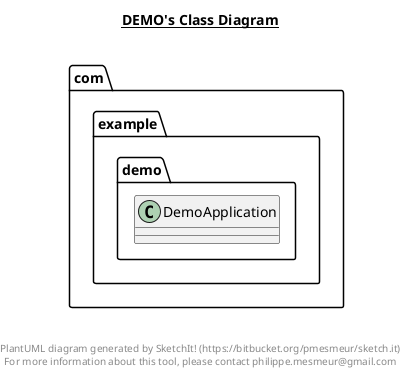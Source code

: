@startuml

title __DEMO's Class Diagram__\n

  namespace com.example.demo {
    class com.example.demo.DemoApplication {
    }
  }
  



right footer


PlantUML diagram generated by SketchIt! (https://bitbucket.org/pmesmeur/sketch.it)
For more information about this tool, please contact philippe.mesmeur@gmail.com
endfooter

@enduml
